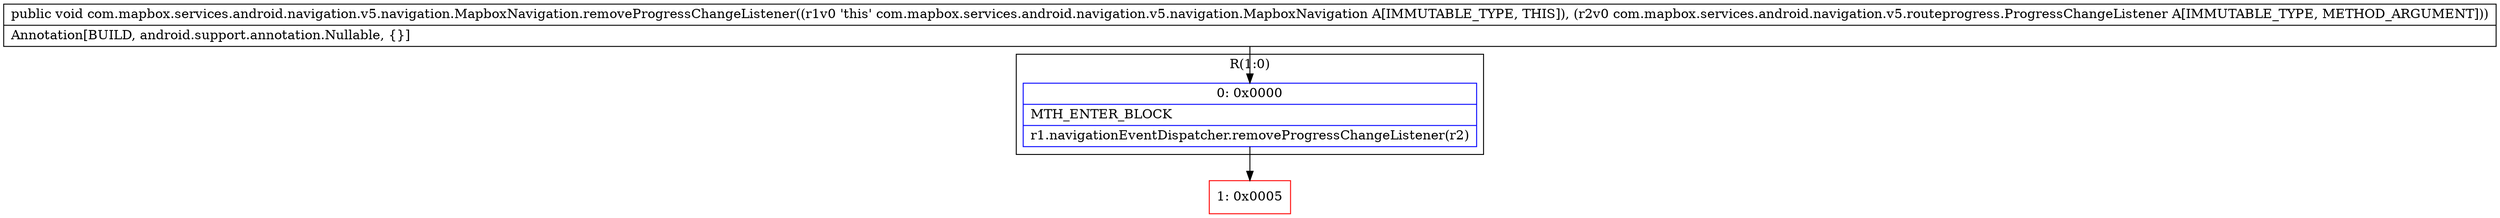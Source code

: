 digraph "CFG forcom.mapbox.services.android.navigation.v5.navigation.MapboxNavigation.removeProgressChangeListener(Lcom\/mapbox\/services\/android\/navigation\/v5\/routeprogress\/ProgressChangeListener;)V" {
subgraph cluster_Region_343511751 {
label = "R(1:0)";
node [shape=record,color=blue];
Node_0 [shape=record,label="{0\:\ 0x0000|MTH_ENTER_BLOCK\l|r1.navigationEventDispatcher.removeProgressChangeListener(r2)\l}"];
}
Node_1 [shape=record,color=red,label="{1\:\ 0x0005}"];
MethodNode[shape=record,label="{public void com.mapbox.services.android.navigation.v5.navigation.MapboxNavigation.removeProgressChangeListener((r1v0 'this' com.mapbox.services.android.navigation.v5.navigation.MapboxNavigation A[IMMUTABLE_TYPE, THIS]), (r2v0 com.mapbox.services.android.navigation.v5.routeprogress.ProgressChangeListener A[IMMUTABLE_TYPE, METHOD_ARGUMENT]))  | Annotation[BUILD, android.support.annotation.Nullable, \{\}]\l}"];
MethodNode -> Node_0;
Node_0 -> Node_1;
}

